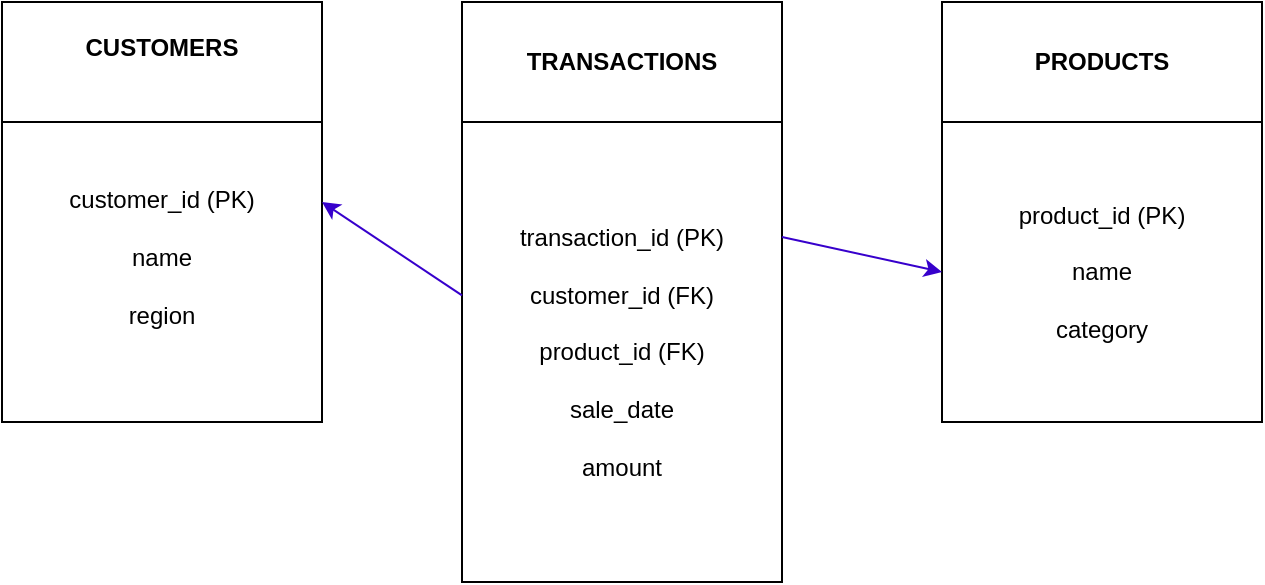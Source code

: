 <mxfile version="28.1.2">
  <diagram name="Page-1" id="kSXCSem-l6n6rqIqyo6C">
    <mxGraphModel dx="786" dy="516" grid="1" gridSize="10" guides="1" tooltips="1" connect="1" arrows="1" fold="1" page="1" pageScale="1" pageWidth="827" pageHeight="1169" math="0" shadow="0">
      <root>
        <mxCell id="0" />
        <mxCell id="1" parent="0" />
        <mxCell id="CBkSkwOBBTqkzccBKJ1L-1" value="&lt;div&gt;&lt;span style=&quot;background-color: transparent; color: light-dark(rgb(0, 0, 0), rgb(255, 255, 255));&quot;&gt;customer_id (PK)&lt;/span&gt;&lt;/div&gt;&lt;div&gt;&lt;br&gt;&lt;/div&gt;&lt;div&gt;name&lt;/div&gt;&lt;div&gt;&lt;br&gt;&lt;/div&gt;&lt;div&gt;region&lt;/div&gt;&lt;div&gt;&lt;br&gt;&lt;/div&gt;" style="rounded=0;whiteSpace=wrap;html=1;" vertex="1" parent="1">
          <mxGeometry x="90" y="120" width="160" height="150" as="geometry" />
        </mxCell>
        <mxCell id="CBkSkwOBBTqkzccBKJ1L-2" value="&lt;div&gt;&lt;br&gt;&lt;/div&gt;&lt;div&gt;transaction_id (PK)&lt;/div&gt;&lt;div&gt;&lt;br&gt;&lt;/div&gt;&lt;div&gt;customer_id (FK)&lt;/div&gt;&lt;div&gt;&lt;br&gt;&lt;/div&gt;&lt;div&gt;product_id (FK)&lt;/div&gt;&lt;div&gt;&lt;br&gt;&lt;/div&gt;&lt;div&gt;sale_date&lt;/div&gt;&lt;div&gt;&lt;br&gt;&lt;/div&gt;&lt;div&gt;amount&lt;/div&gt;&lt;div&gt;&lt;br&gt;&lt;/div&gt;" style="rounded=0;whiteSpace=wrap;html=1;" vertex="1" parent="1">
          <mxGeometry x="320" y="120" width="160" height="230" as="geometry" />
        </mxCell>
        <mxCell id="CBkSkwOBBTqkzccBKJ1L-3" value="&lt;div&gt;&lt;br&gt;&lt;/div&gt;&lt;div&gt;&lt;span style=&quot;background-color: transparent; color: light-dark(rgb(0, 0, 0), rgb(255, 255, 255));&quot;&gt;product_id (PK)&lt;/span&gt;&lt;/div&gt;&lt;div&gt;&lt;br&gt;&lt;/div&gt;&lt;div&gt;name&lt;/div&gt;&lt;div&gt;&lt;br&gt;&lt;/div&gt;&lt;div&gt;category&lt;/div&gt;&lt;div&gt;&lt;br&gt;&lt;/div&gt;" style="rounded=0;whiteSpace=wrap;html=1;" vertex="1" parent="1">
          <mxGeometry x="560" y="120" width="160" height="150" as="geometry" />
        </mxCell>
        <mxCell id="CBkSkwOBBTqkzccBKJ1L-7" value="&lt;b&gt;TRANSACTIONS&lt;/b&gt;" style="rounded=0;whiteSpace=wrap;html=1;" vertex="1" parent="1">
          <mxGeometry x="320" y="60" width="160" height="60" as="geometry" />
        </mxCell>
        <mxCell id="CBkSkwOBBTqkzccBKJ1L-8" value="&lt;div&gt;&lt;b&gt;CUSTOMERS&lt;/b&gt;&lt;/div&gt;&lt;div&gt;&lt;br&gt;&lt;/div&gt;" style="rounded=0;whiteSpace=wrap;html=1;" vertex="1" parent="1">
          <mxGeometry x="90" y="60" width="160" height="60" as="geometry" />
        </mxCell>
        <mxCell id="CBkSkwOBBTqkzccBKJ1L-9" value="&lt;b&gt;PRODUCTS&lt;/b&gt;" style="rounded=0;whiteSpace=wrap;html=1;" vertex="1" parent="1">
          <mxGeometry x="560" y="60" width="160" height="60" as="geometry" />
        </mxCell>
        <mxCell id="CBkSkwOBBTqkzccBKJ1L-12" value="" style="endArrow=classic;html=1;rounded=0;exitX=0;exitY=0.377;exitDx=0;exitDy=0;exitPerimeter=0;fillColor=#6a00ff;strokeColor=#3700CC;" edge="1" parent="1" source="CBkSkwOBBTqkzccBKJ1L-2">
          <mxGeometry width="50" height="50" relative="1" as="geometry">
            <mxPoint x="270" y="240" as="sourcePoint" />
            <mxPoint x="250" y="160" as="targetPoint" />
          </mxGeometry>
        </mxCell>
        <mxCell id="CBkSkwOBBTqkzccBKJ1L-13" value="" style="endArrow=classic;html=1;rounded=0;exitX=1;exitY=0.25;exitDx=0;exitDy=0;entryX=0;entryY=0.5;entryDx=0;entryDy=0;fillColor=#6a00ff;strokeColor=#3700CC;" edge="1" parent="1" source="CBkSkwOBBTqkzccBKJ1L-2" target="CBkSkwOBBTqkzccBKJ1L-3">
          <mxGeometry width="50" height="50" relative="1" as="geometry">
            <mxPoint x="510" y="250" as="sourcePoint" />
            <mxPoint x="560" y="200" as="targetPoint" />
          </mxGeometry>
        </mxCell>
      </root>
    </mxGraphModel>
  </diagram>
</mxfile>
